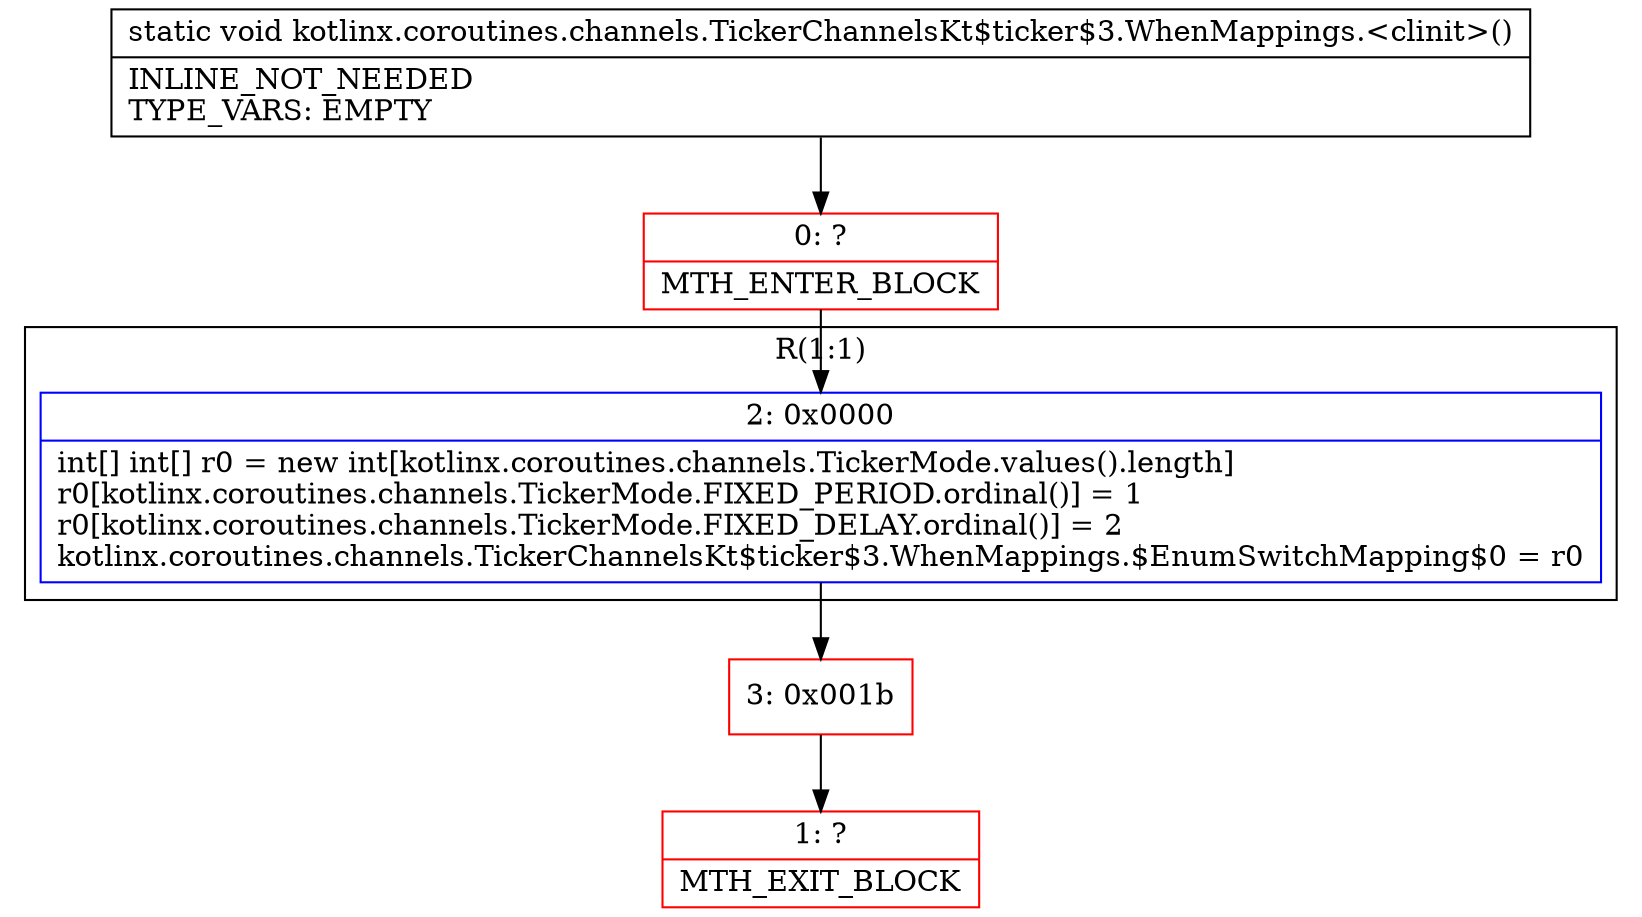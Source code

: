 digraph "CFG forkotlinx.coroutines.channels.TickerChannelsKt$ticker$3.WhenMappings.\<clinit\>()V" {
subgraph cluster_Region_1518078992 {
label = "R(1:1)";
node [shape=record,color=blue];
Node_2 [shape=record,label="{2\:\ 0x0000|int[] int[] r0 = new int[kotlinx.coroutines.channels.TickerMode.values().length]\lr0[kotlinx.coroutines.channels.TickerMode.FIXED_PERIOD.ordinal()] = 1\lr0[kotlinx.coroutines.channels.TickerMode.FIXED_DELAY.ordinal()] = 2\lkotlinx.coroutines.channels.TickerChannelsKt$ticker$3.WhenMappings.$EnumSwitchMapping$0 = r0\l}"];
}
Node_0 [shape=record,color=red,label="{0\:\ ?|MTH_ENTER_BLOCK\l}"];
Node_3 [shape=record,color=red,label="{3\:\ 0x001b}"];
Node_1 [shape=record,color=red,label="{1\:\ ?|MTH_EXIT_BLOCK\l}"];
MethodNode[shape=record,label="{static void kotlinx.coroutines.channels.TickerChannelsKt$ticker$3.WhenMappings.\<clinit\>()  | INLINE_NOT_NEEDED\lTYPE_VARS: EMPTY\l}"];
MethodNode -> Node_0;Node_2 -> Node_3;
Node_0 -> Node_2;
Node_3 -> Node_1;
}

